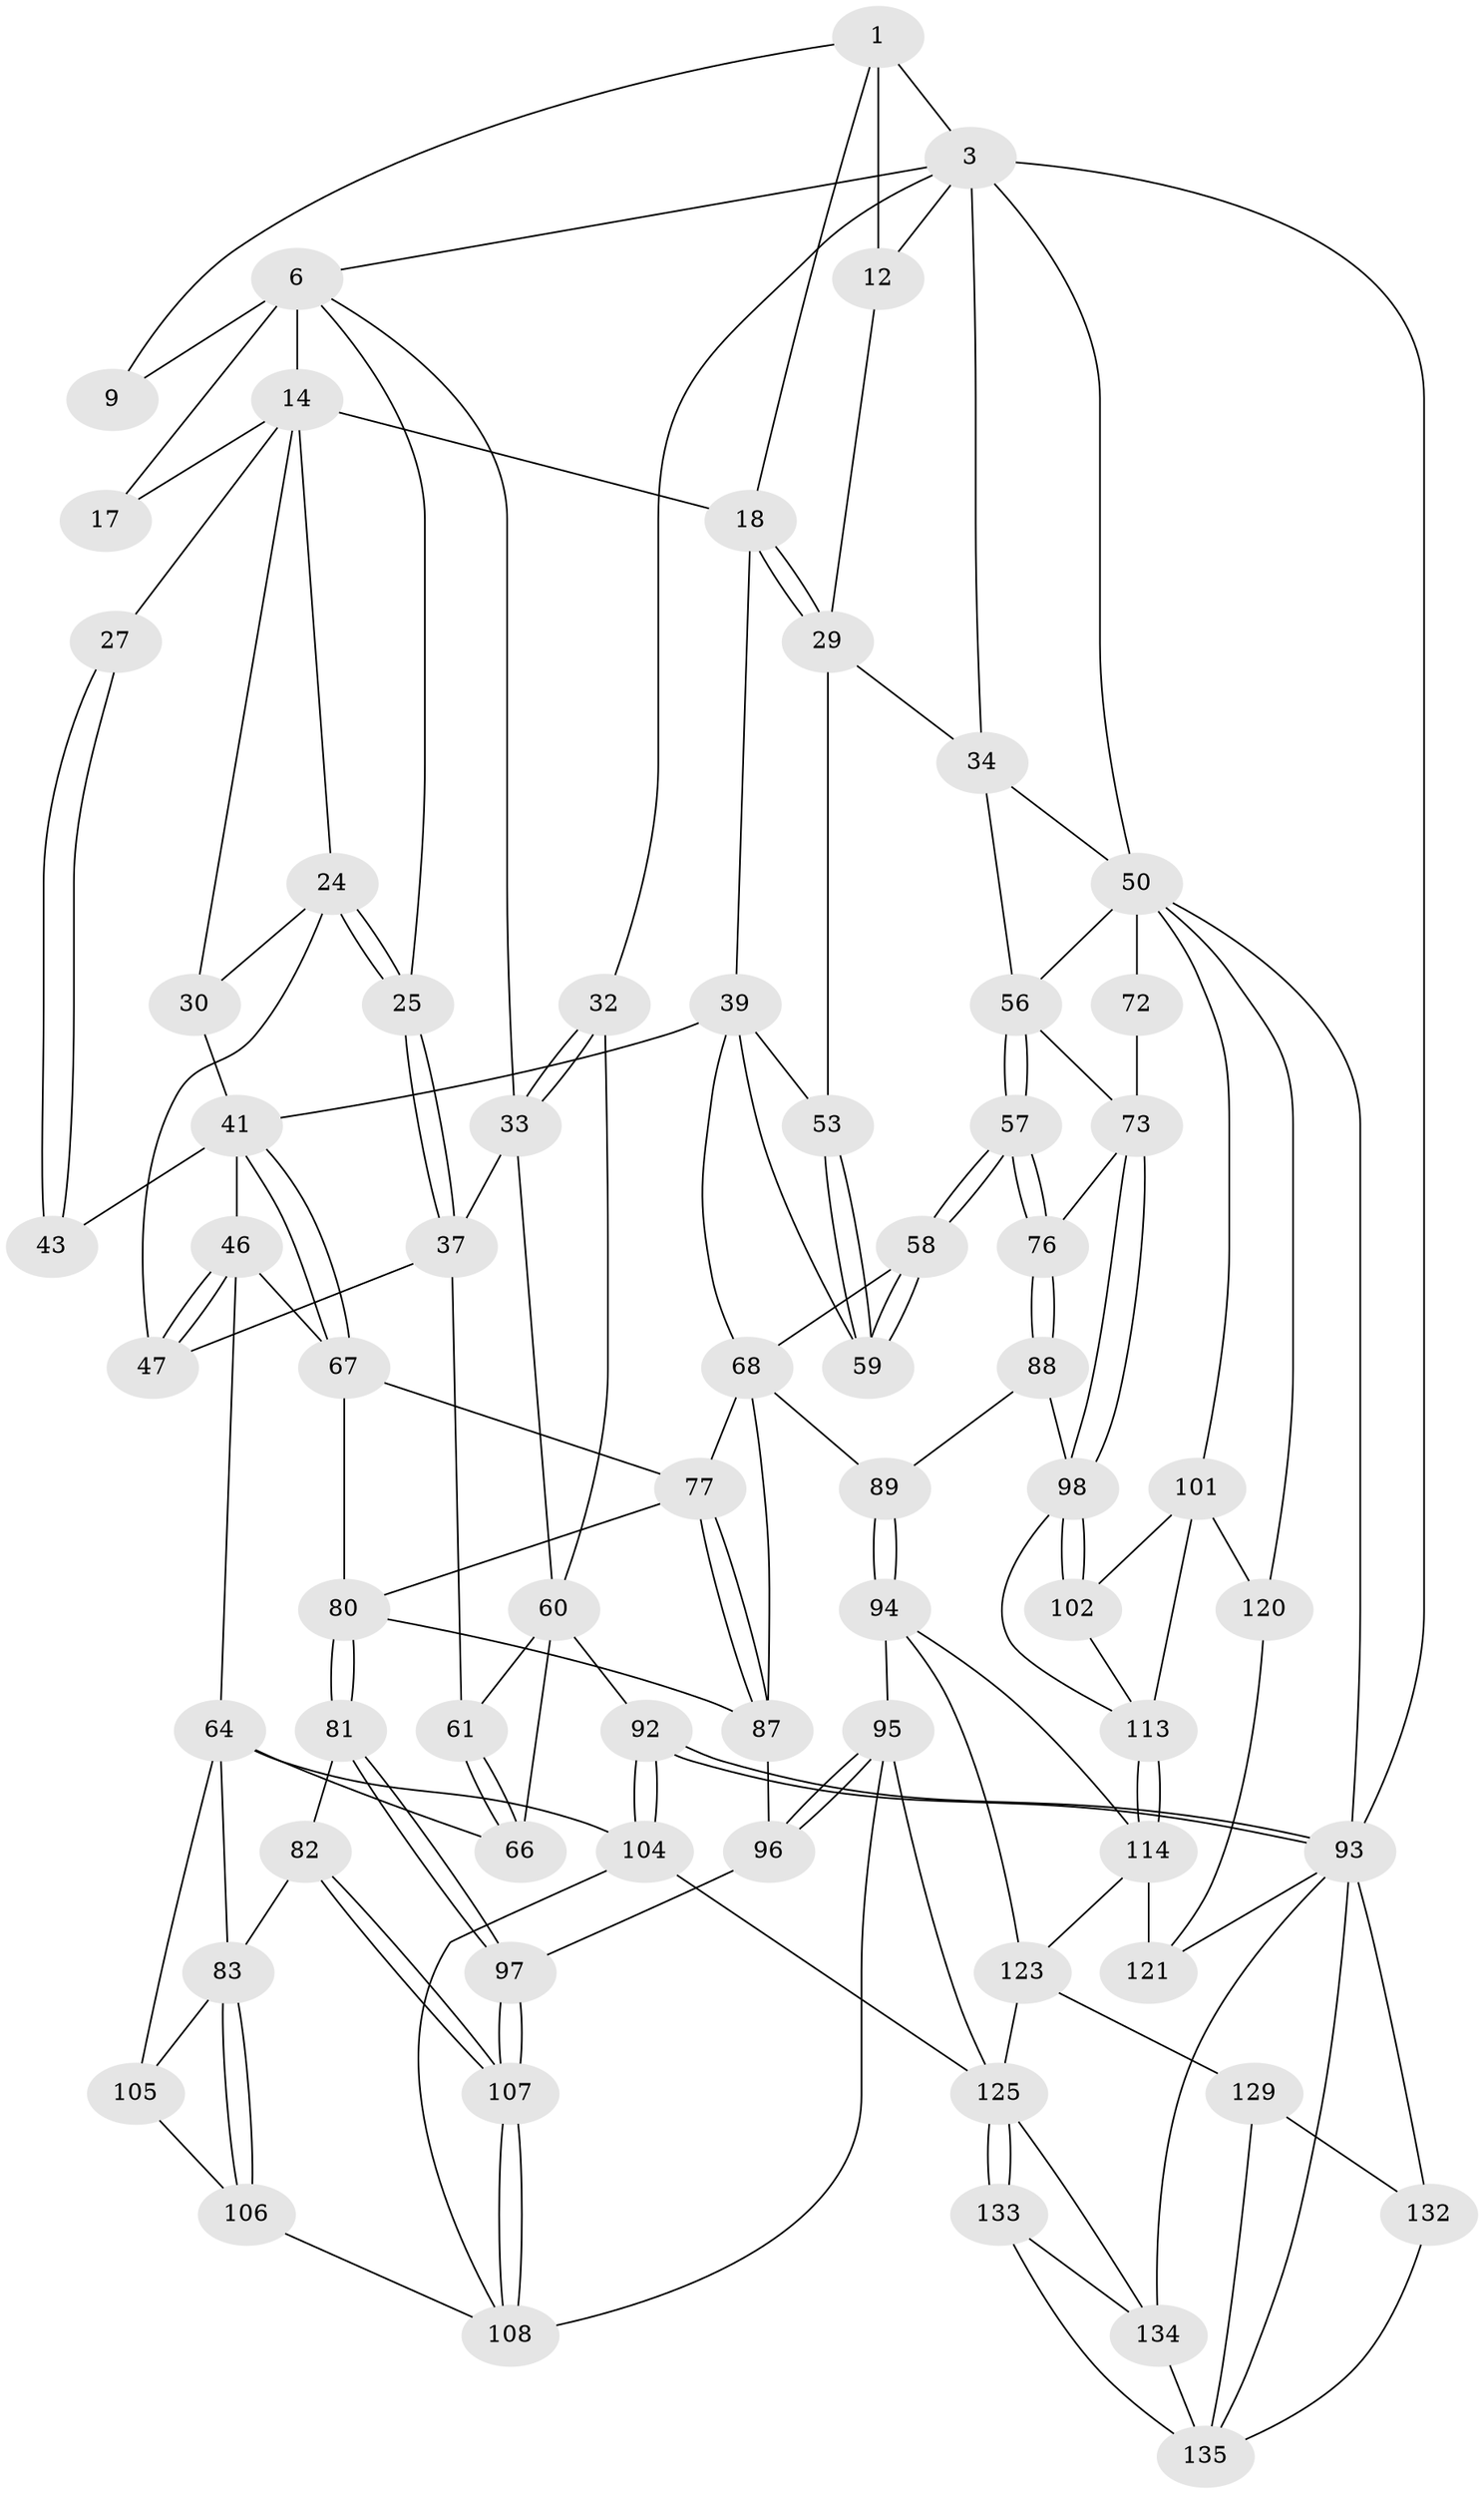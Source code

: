 // original degree distribution, {3: 0.014285714285714285, 4: 0.2357142857142857, 5: 0.5285714285714286, 6: 0.22142857142857142}
// Generated by graph-tools (version 1.1) at 2025/28/03/15/25 16:28:02]
// undirected, 70 vertices, 160 edges
graph export_dot {
graph [start="1"]
  node [color=gray90,style=filled];
  1 [pos="+0.6382693108064307+0",super="+2+10"];
  3 [pos="+1+0",super="+4+21"];
  6 [pos="+0+0",super="+7+23"];
  9 [pos="+0.5837947581076703+0"];
  12 [pos="+0.8193563203919925+0",super="+13"];
  14 [pos="+0.3392928687760377+0",super="+20+15"];
  17 [pos="+0.10766006098326214+0.05247775786991748"];
  18 [pos="+0.4832560215335005+0.1410536817085618",super="+19"];
  24 [pos="+0.13723531485012117+0.16322071947162323",super="+31"];
  25 [pos="+0.12607514349196916+0.1711075167203499"];
  27 [pos="+0.2719129423657911+0.15657125384107326"];
  29 [pos="+0.7020386843908748+0.13393910977398898",super="+36"];
  30 [pos="+0.2404337424638591+0.16359357702708746"];
  32 [pos="+0+0.1530102578140731"];
  33 [pos="+0.0019878861843442893+0.12723603058791041",super="+38"];
  34 [pos="+0.8440013038290223+0.17652264793987435",super="+35+52"];
  37 [pos="+0.08107837762228538+0.2286468811711176",super="+48"];
  39 [pos="+0.4683316428209967+0.18754336909711541",super="+54+40"];
  41 [pos="+0.4372540733815211+0.2550532579351836",super="+42"];
  43 [pos="+0.2885711800493075+0.20676718239113562"];
  46 [pos="+0.23196106709579542+0.29392343950816846",super="+63"];
  47 [pos="+0.19785938860944685+0.26301435359562647"];
  50 [pos="+1+0.3681246832717032",super="+75+51"];
  53 [pos="+0.6378875850772262+0.22041906161583302"];
  56 [pos="+0.74792133186804+0.30991595794454463",super="+71"];
  57 [pos="+0.6965878918528091+0.36652457159350427"];
  58 [pos="+0.6503280482918902+0.35497425053032466"];
  59 [pos="+0.6475331946525356+0.33448625028900314"];
  60 [pos="+0+0.2140361188883265",super="+62"];
  61 [pos="+0.08102383689559978+0.2881603114913356"];
  64 [pos="+0.16328493610688344+0.4433184716137548",super="+65"];
  66 [pos="+0.10568551735432087+0.43748724853159837"];
  67 [pos="+0.33694960079923475+0.34941713504561756",super="+79"];
  68 [pos="+0.6072657248311236+0.3696288078883287",super="+69+86"];
  72 [pos="+0.8604745182480353+0.4661750687575236"];
  73 [pos="+0.8380947675233889+0.4748033853300441",super="+74"];
  76 [pos="+0.7496242636795413+0.4537481416310199"];
  77 [pos="+0.46823804113063583+0.3911737152598374",super="+78"];
  80 [pos="+0.32161015284862904+0.5123787180049741",super="+85"];
  81 [pos="+0.318193555052106+0.5149251263270219"];
  82 [pos="+0.28721312882812744+0.5185134381419061"];
  83 [pos="+0.2601345659469677+0.5128363418331771",super="+84"];
  87 [pos="+0.4796823231179507+0.4719809431513173",super="+90"];
  88 [pos="+0.6762792262040008+0.5348456589907616"];
  89 [pos="+0.5944443508622013+0.5541762997540534"];
  92 [pos="+0+0.6833383588830083"];
  93 [pos="+0+1",super="+110"];
  94 [pos="+0.5512797909279562+0.6662577961045859",super="+115"];
  95 [pos="+0.5046649800933478+0.6569308226252463",super="+117"];
  96 [pos="+0.44992870749796526+0.6080956371308204"];
  97 [pos="+0.3915414020140937+0.593294758956234"];
  98 [pos="+0.8249758851553428+0.5652377943943079",super="+99"];
  101 [pos="+0.9412529683587417+0.6207450905271127",super="+118"];
  102 [pos="+0.8573893419672342+0.6243790478454987"];
  104 [pos="+0.048165444893534595+0.7049900227190431",super="+119"];
  105 [pos="+0.165392543628206+0.664617518504172"];
  106 [pos="+0.22368880926518134+0.6822587223244942"];
  107 [pos="+0.3212220037332259+0.6937434231271709"];
  108 [pos="+0.3177463754403342+0.713429225838998",super="+109"];
  113 [pos="+0.739231481010168+0.7048404372392592",super="+116"];
  114 [pos="+0.7247195992461476+0.7210492968816264",super="+122"];
  120 [pos="+0.9195732824977139+0.7824852040717755"];
  121 [pos="+0.7693201839528951+0.817643362719288"];
  123 [pos="+0.5368192436802418+0.7851787513106141",super="+128+124"];
  125 [pos="+0.40495678014294145+0.8436479395083958",super="+126"];
  129 [pos="+0.6120508443749453+0.9418296002479281",super="+130"];
  132 [pos="+0.7506533455698743+0.903496498732491"];
  133 [pos="+0.3981760404493791+0.8739665950049068"];
  134 [pos="+0.16215664325682855+0.907517380904784",super="+139"];
  135 [pos="+0.5167185957688174+1",super="+136+138"];
  1 -- 3;
  1 -- 12 [weight=2];
  1 -- 18;
  1 -- 9;
  3 -- 32;
  3 -- 50;
  3 -- 6;
  3 -- 93 [weight=2];
  3 -- 34;
  3 -- 12;
  6 -- 17 [weight=2];
  6 -- 14;
  6 -- 9;
  6 -- 33;
  6 -- 25;
  12 -- 29;
  14 -- 27 [weight=2];
  14 -- 17;
  14 -- 30;
  14 -- 24;
  14 -- 18;
  18 -- 29;
  18 -- 29;
  18 -- 39;
  24 -- 25;
  24 -- 25;
  24 -- 30;
  24 -- 47;
  25 -- 37;
  25 -- 37;
  27 -- 43;
  27 -- 43;
  29 -- 34;
  29 -- 53;
  30 -- 41;
  32 -- 33;
  32 -- 33;
  32 -- 60;
  33 -- 60;
  33 -- 37;
  34 -- 56;
  34 -- 50;
  37 -- 61;
  37 -- 47;
  39 -- 59;
  39 -- 53;
  39 -- 41;
  39 -- 68;
  41 -- 67;
  41 -- 67;
  41 -- 46;
  41 -- 43 [weight=2];
  46 -- 47;
  46 -- 47;
  46 -- 64;
  46 -- 67;
  50 -- 101;
  50 -- 72 [weight=2];
  50 -- 120;
  50 -- 93;
  50 -- 56;
  53 -- 59;
  53 -- 59;
  56 -- 57;
  56 -- 57;
  56 -- 73;
  57 -- 58;
  57 -- 58;
  57 -- 76;
  57 -- 76;
  58 -- 59;
  58 -- 59;
  58 -- 68;
  60 -- 66;
  60 -- 61;
  60 -- 92;
  61 -- 66;
  61 -- 66;
  64 -- 105;
  64 -- 66;
  64 -- 104;
  64 -- 83;
  67 -- 80;
  67 -- 77;
  68 -- 77;
  68 -- 89;
  68 -- 87;
  72 -- 73;
  73 -- 98;
  73 -- 98;
  73 -- 76;
  76 -- 88;
  76 -- 88;
  77 -- 87;
  77 -- 87;
  77 -- 80;
  80 -- 81;
  80 -- 81;
  80 -- 87;
  81 -- 82;
  81 -- 97;
  81 -- 97;
  82 -- 83;
  82 -- 107;
  82 -- 107;
  83 -- 106;
  83 -- 106;
  83 -- 105;
  87 -- 96;
  88 -- 89;
  88 -- 98;
  89 -- 94;
  89 -- 94;
  92 -- 93;
  92 -- 93;
  92 -- 104;
  92 -- 104;
  93 -- 132;
  93 -- 121;
  93 -- 135;
  93 -- 134;
  94 -- 95;
  94 -- 114;
  94 -- 123;
  95 -- 96;
  95 -- 96;
  95 -- 108;
  95 -- 125;
  96 -- 97;
  97 -- 107;
  97 -- 107;
  98 -- 102;
  98 -- 102;
  98 -- 113;
  101 -- 102;
  101 -- 120;
  101 -- 113;
  102 -- 113;
  104 -- 108;
  104 -- 125;
  105 -- 106;
  106 -- 108;
  107 -- 108;
  107 -- 108;
  113 -- 114;
  113 -- 114;
  114 -- 121;
  114 -- 123;
  120 -- 121;
  123 -- 129 [weight=2];
  123 -- 125;
  125 -- 133;
  125 -- 133;
  125 -- 134;
  129 -- 132;
  129 -- 135;
  132 -- 135;
  133 -- 134;
  133 -- 135;
  134 -- 135 [weight=2];
}
